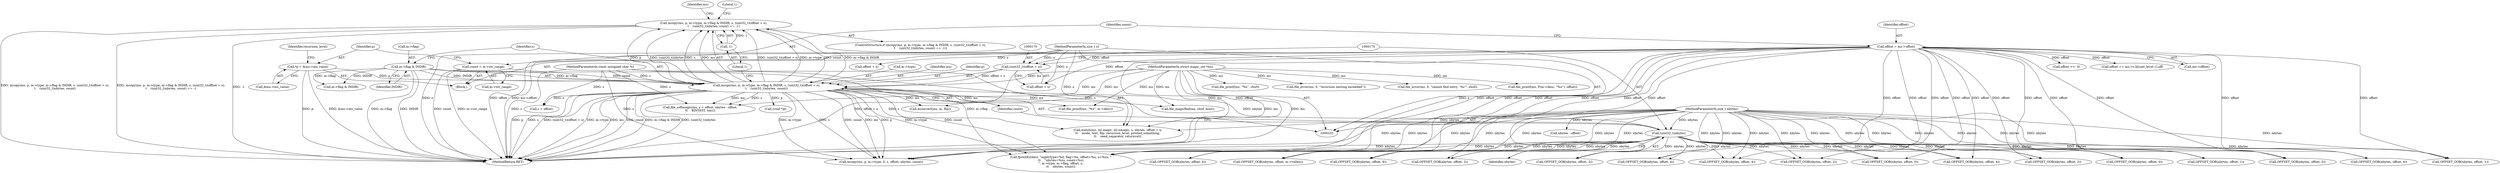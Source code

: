 digraph "0_file_447558595a3650db2886cd2f416ad0beba965801@API" {
"1000156" [label="(Call,mcopy(ms, p, m->type, m->flag & INDIR, s, (uint32_t)(offset + o),\n\t    (uint32_t)nbytes, count) == -1)"];
"1000157" [label="(Call,mcopy(ms, p, m->type, m->flag & INDIR, s, (uint32_t)(offset + o),\n\t    (uint32_t)nbytes, count))"];
"1000103" [label="(MethodParameterIn,struct magic_set *ms)"];
"1000136" [label="(Call,*p = &ms->ms_value)"];
"1000163" [label="(Call,m->flag & INDIR)"];
"1000104" [label="(MethodParameterIn,const unsigned char *s)"];
"1000169" [label="(Call,(uint32_t)(offset + o))"];
"1000119" [label="(Call,offset = ms->offset)"];
"1000107" [label="(MethodParameterIn,size_t o)"];
"1000174" [label="(Call,(uint32_t)nbytes)"];
"1000106" [label="(MethodParameterIn,size_t nbytes)"];
"1000125" [label="(Call,count = m->str_range)"];
"1000178" [label="(Call,-1)"];
"1002397" [label="(Call,OFFSET_OOB(nbytes, offset, 1))"];
"1000157" [label="(Call,mcopy(ms, p, m->type, m->flag & INDIR, s, (uint32_t)(offset + o),\n\t    (uint32_t)nbytes, count))"];
"1002265" [label="(Call,offset >>  0)"];
"1000138" [label="(Call,&ms->ms_value)"];
"1000119" [label="(Call,offset = ms->offset)"];
"1000156" [label="(Call,mcopy(ms, p, m->type, m->flag & INDIR, s, (uint32_t)(offset + o),\n\t    (uint32_t)nbytes, count) == -1)"];
"1000168" [label="(Identifier,s)"];
"1000103" [label="(MethodParameterIn,struct magic_set *ms)"];
"1002510" [label="(Call,nbytes - offset)"];
"1000163" [label="(Call,m->flag & INDIR)"];
"1001073" [label="(Call,OFFSET_OOB(nbytes, offset, 4))"];
"1000155" [label="(ControlStructure,if (mcopy(ms, p, m->type, m->flag & INDIR, s, (uint32_t)(offset + o),\n\t    (uint32_t)nbytes, count) == -1))"];
"1002564" [label="(Call,file_printf(ms, F(m->desc, \"%u\"), offset))"];
"1000136" [label="(Call,*p = &ms->ms_value)"];
"1000752" [label="(Call,OFFSET_OOB(nbytes, offset, 2))"];
"1000966" [label="(Call,OFFSET_OOB(nbytes, offset, 2))"];
"1000176" [label="(Identifier,nbytes)"];
"1002349" [label="(Call,mcopy(ms, p, m->type, 0, s, offset, nbytes, count))"];
"1000177" [label="(Identifier,count)"];
"1000538" [label="(Call,OFFSET_OOB(nbytes, offset, 2))"];
"1001790" [label="(Call,OFFSET_OOB(nbytes, offset, 4))"];
"1000192" [label="(Call,fprintf(stderr, \"mget(type=%d, flag=%x, offset=%u, o=%zu, \"\n\t\t    \"nbytes=%zu, count=%u)\n\", m->type, m->flag, offset, o,\n\t\t    nbytes, count))"];
"1002705" [label="(Call,mconvert(ms, m, flip))"];
"1000164" [label="(Call,m->flag)"];
"1002453" [label="(Call,OFFSET_OOB(nbytes, offset, m->vallen))"];
"1000160" [label="(Call,m->type)"];
"1000169" [label="(Call,(uint32_t)(offset + o))"];
"1000174" [label="(Call,(uint32_t)nbytes)"];
"1000209" [label="(Call,(void *)p)"];
"1002663" [label="(Call,offset + o)"];
"1000106" [label="(MethodParameterIn,size_t nbytes)"];
"1002713" [label="(MethodReturn,RET)"];
"1000107" [label="(MethodParameterIn,size_t o)"];
"1002505" [label="(Call,file_softmagic(ms, s + offset, nbytes - offset,\n\t\t    BINTEST, text))"];
"1002653" [label="(Call,match(ms, ml.magic, ml.nmagic, s, nbytes, offset + o,\n\t\t    mode, text, flip, recursion_level, printed_something,\n\t\t    need_separator, returnval))"];
"1000145" [label="(Identifier,recursion_level)"];
"1002431" [label="(Call,OFFSET_OOB(nbytes, offset, 4))"];
"1000104" [label="(MethodParameterIn,const unsigned char *s)"];
"1002579" [label="(Call,file_printf(ms, \"%s\", rbuf))"];
"1000187" [label="(Identifier,ms)"];
"1002686" [label="(Call,file_printf(ms, \"%s\", m->desc))"];
"1002148" [label="(Call,OFFSET_OOB(nbytes, offset, 4))"];
"1002408" [label="(Call,OFFSET_OOB(nbytes, offset, 2))"];
"1000126" [label="(Identifier,count)"];
"1002473" [label="(Call,OFFSET_OOB(nbytes, offset, 0))"];
"1002507" [label="(Call,s + offset)"];
"1000178" [label="(Call,-1)"];
"1000125" [label="(Call,count = m->str_range)"];
"1000158" [label="(Identifier,ms)"];
"1000116" [label="(Block,)"];
"1002621" [label="(Call,file_magicfind(ms, sbuf, &ml))"];
"1000120" [label="(Identifier,offset)"];
"1000167" [label="(Identifier,INDIR)"];
"1000137" [label="(Identifier,p)"];
"1001432" [label="(Call,OFFSET_OOB(nbytes, offset, 4))"];
"1002304" [label="(Call,offset += ms->c.li[cont_level-1].off)"];
"1000127" [label="(Call,m->str_range)"];
"1000217" [label="(Call,m->flag & INDIR)"];
"1000148" [label="(Call,file_error(ms, 0, \"recursion nesting exceeded\"))"];
"1002594" [label="(Call,OFFSET_OOB(nbytes, offset, 0))"];
"1000171" [label="(Call,offset + o)"];
"1002464" [label="(Call,OFFSET_OOB(nbytes, offset, 0))"];
"1000159" [label="(Identifier,p)"];
"1000432" [label="(Call,OFFSET_OOB(nbytes, offset, 1))"];
"1000121" [label="(Call,ms->offset)"];
"1002442" [label="(Call,OFFSET_OOB(nbytes, offset, 8))"];
"1000182" [label="(Literal,1)"];
"1002629" [label="(Call,file_error(ms, 0, \"cannot find entry `%s'\", sbuf))"];
"1000179" [label="(Literal,1)"];
"1000156" -> "1000155"  [label="AST: "];
"1000156" -> "1000178"  [label="CFG: "];
"1000157" -> "1000156"  [label="AST: "];
"1000178" -> "1000156"  [label="AST: "];
"1000182" -> "1000156"  [label="CFG: "];
"1000187" -> "1000156"  [label="CFG: "];
"1000156" -> "1002713"  [label="DDG: -1"];
"1000156" -> "1002713"  [label="DDG: mcopy(ms, p, m->type, m->flag & INDIR, s, (uint32_t)(offset + o),\n\t    (uint32_t)nbytes, count)"];
"1000156" -> "1002713"  [label="DDG: mcopy(ms, p, m->type, m->flag & INDIR, s, (uint32_t)(offset + o),\n\t    (uint32_t)nbytes, count) == -1"];
"1000157" -> "1000156"  [label="DDG: s"];
"1000157" -> "1000156"  [label="DDG: ms"];
"1000157" -> "1000156"  [label="DDG: (uint32_t)(offset + o)"];
"1000157" -> "1000156"  [label="DDG: m->type"];
"1000157" -> "1000156"  [label="DDG: count"];
"1000157" -> "1000156"  [label="DDG: m->flag & INDIR"];
"1000157" -> "1000156"  [label="DDG: p"];
"1000157" -> "1000156"  [label="DDG: (uint32_t)nbytes"];
"1000178" -> "1000156"  [label="DDG: 1"];
"1000157" -> "1000177"  [label="CFG: "];
"1000158" -> "1000157"  [label="AST: "];
"1000159" -> "1000157"  [label="AST: "];
"1000160" -> "1000157"  [label="AST: "];
"1000163" -> "1000157"  [label="AST: "];
"1000168" -> "1000157"  [label="AST: "];
"1000169" -> "1000157"  [label="AST: "];
"1000174" -> "1000157"  [label="AST: "];
"1000177" -> "1000157"  [label="AST: "];
"1000179" -> "1000157"  [label="CFG: "];
"1000157" -> "1002713"  [label="DDG: p"];
"1000157" -> "1002713"  [label="DDG: s"];
"1000157" -> "1002713"  [label="DDG: (uint32_t)(offset + o)"];
"1000157" -> "1002713"  [label="DDG: m->type"];
"1000157" -> "1002713"  [label="DDG: ms"];
"1000157" -> "1002713"  [label="DDG: count"];
"1000157" -> "1002713"  [label="DDG: m->flag & INDIR"];
"1000157" -> "1002713"  [label="DDG: (uint32_t)nbytes"];
"1000103" -> "1000157"  [label="DDG: ms"];
"1000136" -> "1000157"  [label="DDG: p"];
"1000163" -> "1000157"  [label="DDG: m->flag"];
"1000163" -> "1000157"  [label="DDG: INDIR"];
"1000104" -> "1000157"  [label="DDG: s"];
"1000169" -> "1000157"  [label="DDG: offset + o"];
"1000174" -> "1000157"  [label="DDG: nbytes"];
"1000125" -> "1000157"  [label="DDG: count"];
"1000157" -> "1000192"  [label="DDG: m->type"];
"1000157" -> "1000192"  [label="DDG: count"];
"1000157" -> "1000209"  [label="DDG: p"];
"1000157" -> "1002349"  [label="DDG: ms"];
"1000157" -> "1002349"  [label="DDG: p"];
"1000157" -> "1002349"  [label="DDG: m->type"];
"1000157" -> "1002349"  [label="DDG: s"];
"1000157" -> "1002349"  [label="DDG: count"];
"1000157" -> "1002505"  [label="DDG: ms"];
"1000157" -> "1002505"  [label="DDG: s"];
"1000157" -> "1002507"  [label="DDG: s"];
"1000157" -> "1002621"  [label="DDG: ms"];
"1000157" -> "1002653"  [label="DDG: s"];
"1000157" -> "1002686"  [label="DDG: ms"];
"1000157" -> "1002705"  [label="DDG: ms"];
"1000103" -> "1000102"  [label="AST: "];
"1000103" -> "1002713"  [label="DDG: ms"];
"1000103" -> "1000148"  [label="DDG: ms"];
"1000103" -> "1002349"  [label="DDG: ms"];
"1000103" -> "1002505"  [label="DDG: ms"];
"1000103" -> "1002564"  [label="DDG: ms"];
"1000103" -> "1002579"  [label="DDG: ms"];
"1000103" -> "1002621"  [label="DDG: ms"];
"1000103" -> "1002629"  [label="DDG: ms"];
"1000103" -> "1002653"  [label="DDG: ms"];
"1000103" -> "1002686"  [label="DDG: ms"];
"1000103" -> "1002705"  [label="DDG: ms"];
"1000136" -> "1000116"  [label="AST: "];
"1000136" -> "1000138"  [label="CFG: "];
"1000137" -> "1000136"  [label="AST: "];
"1000138" -> "1000136"  [label="AST: "];
"1000145" -> "1000136"  [label="CFG: "];
"1000136" -> "1002713"  [label="DDG: &ms->ms_value"];
"1000136" -> "1002713"  [label="DDG: p"];
"1000163" -> "1000167"  [label="CFG: "];
"1000164" -> "1000163"  [label="AST: "];
"1000167" -> "1000163"  [label="AST: "];
"1000168" -> "1000163"  [label="CFG: "];
"1000163" -> "1002713"  [label="DDG: m->flag"];
"1000163" -> "1002713"  [label="DDG: INDIR"];
"1000163" -> "1000192"  [label="DDG: m->flag"];
"1000163" -> "1000217"  [label="DDG: m->flag"];
"1000163" -> "1000217"  [label="DDG: INDIR"];
"1000104" -> "1000102"  [label="AST: "];
"1000104" -> "1002713"  [label="DDG: s"];
"1000104" -> "1002349"  [label="DDG: s"];
"1000104" -> "1002505"  [label="DDG: s"];
"1000104" -> "1002507"  [label="DDG: s"];
"1000104" -> "1002653"  [label="DDG: s"];
"1000169" -> "1000171"  [label="CFG: "];
"1000170" -> "1000169"  [label="AST: "];
"1000171" -> "1000169"  [label="AST: "];
"1000175" -> "1000169"  [label="CFG: "];
"1000169" -> "1002713"  [label="DDG: offset + o"];
"1000119" -> "1000169"  [label="DDG: offset"];
"1000107" -> "1000169"  [label="DDG: o"];
"1000119" -> "1000116"  [label="AST: "];
"1000119" -> "1000121"  [label="CFG: "];
"1000120" -> "1000119"  [label="AST: "];
"1000121" -> "1000119"  [label="AST: "];
"1000126" -> "1000119"  [label="CFG: "];
"1000119" -> "1002713"  [label="DDG: ms->offset"];
"1000119" -> "1002713"  [label="DDG: offset"];
"1000119" -> "1000171"  [label="DDG: offset"];
"1000119" -> "1000192"  [label="DDG: offset"];
"1000119" -> "1000432"  [label="DDG: offset"];
"1000119" -> "1000538"  [label="DDG: offset"];
"1000119" -> "1000752"  [label="DDG: offset"];
"1000119" -> "1000966"  [label="DDG: offset"];
"1000119" -> "1001073"  [label="DDG: offset"];
"1000119" -> "1001432"  [label="DDG: offset"];
"1000119" -> "1001790"  [label="DDG: offset"];
"1000119" -> "1002148"  [label="DDG: offset"];
"1000119" -> "1002265"  [label="DDG: offset"];
"1000119" -> "1002304"  [label="DDG: offset"];
"1000119" -> "1002349"  [label="DDG: offset"];
"1000119" -> "1002397"  [label="DDG: offset"];
"1000119" -> "1002408"  [label="DDG: offset"];
"1000119" -> "1002431"  [label="DDG: offset"];
"1000119" -> "1002442"  [label="DDG: offset"];
"1000119" -> "1002453"  [label="DDG: offset"];
"1000119" -> "1002464"  [label="DDG: offset"];
"1000119" -> "1002473"  [label="DDG: offset"];
"1000119" -> "1002594"  [label="DDG: offset"];
"1000107" -> "1000102"  [label="AST: "];
"1000107" -> "1002713"  [label="DDG: o"];
"1000107" -> "1000171"  [label="DDG: o"];
"1000107" -> "1000192"  [label="DDG: o"];
"1000107" -> "1002653"  [label="DDG: o"];
"1000107" -> "1002663"  [label="DDG: o"];
"1000174" -> "1000176"  [label="CFG: "];
"1000175" -> "1000174"  [label="AST: "];
"1000176" -> "1000174"  [label="AST: "];
"1000177" -> "1000174"  [label="CFG: "];
"1000174" -> "1002713"  [label="DDG: nbytes"];
"1000106" -> "1000174"  [label="DDG: nbytes"];
"1000174" -> "1000192"  [label="DDG: nbytes"];
"1000174" -> "1000432"  [label="DDG: nbytes"];
"1000174" -> "1000538"  [label="DDG: nbytes"];
"1000174" -> "1000752"  [label="DDG: nbytes"];
"1000174" -> "1000966"  [label="DDG: nbytes"];
"1000174" -> "1001073"  [label="DDG: nbytes"];
"1000174" -> "1001432"  [label="DDG: nbytes"];
"1000174" -> "1001790"  [label="DDG: nbytes"];
"1000174" -> "1002148"  [label="DDG: nbytes"];
"1000174" -> "1002349"  [label="DDG: nbytes"];
"1000174" -> "1002397"  [label="DDG: nbytes"];
"1000174" -> "1002408"  [label="DDG: nbytes"];
"1000174" -> "1002431"  [label="DDG: nbytes"];
"1000174" -> "1002442"  [label="DDG: nbytes"];
"1000174" -> "1002453"  [label="DDG: nbytes"];
"1000174" -> "1002464"  [label="DDG: nbytes"];
"1000174" -> "1002473"  [label="DDG: nbytes"];
"1000174" -> "1002594"  [label="DDG: nbytes"];
"1000106" -> "1000102"  [label="AST: "];
"1000106" -> "1002713"  [label="DDG: nbytes"];
"1000106" -> "1000192"  [label="DDG: nbytes"];
"1000106" -> "1000432"  [label="DDG: nbytes"];
"1000106" -> "1000538"  [label="DDG: nbytes"];
"1000106" -> "1000752"  [label="DDG: nbytes"];
"1000106" -> "1000966"  [label="DDG: nbytes"];
"1000106" -> "1001073"  [label="DDG: nbytes"];
"1000106" -> "1001432"  [label="DDG: nbytes"];
"1000106" -> "1001790"  [label="DDG: nbytes"];
"1000106" -> "1002148"  [label="DDG: nbytes"];
"1000106" -> "1002349"  [label="DDG: nbytes"];
"1000106" -> "1002397"  [label="DDG: nbytes"];
"1000106" -> "1002408"  [label="DDG: nbytes"];
"1000106" -> "1002431"  [label="DDG: nbytes"];
"1000106" -> "1002442"  [label="DDG: nbytes"];
"1000106" -> "1002453"  [label="DDG: nbytes"];
"1000106" -> "1002464"  [label="DDG: nbytes"];
"1000106" -> "1002473"  [label="DDG: nbytes"];
"1000106" -> "1002510"  [label="DDG: nbytes"];
"1000106" -> "1002594"  [label="DDG: nbytes"];
"1000106" -> "1002653"  [label="DDG: nbytes"];
"1000125" -> "1000116"  [label="AST: "];
"1000125" -> "1000127"  [label="CFG: "];
"1000126" -> "1000125"  [label="AST: "];
"1000127" -> "1000125"  [label="AST: "];
"1000137" -> "1000125"  [label="CFG: "];
"1000125" -> "1002713"  [label="DDG: count"];
"1000125" -> "1002713"  [label="DDG: m->str_range"];
"1000178" -> "1000179"  [label="CFG: "];
"1000179" -> "1000178"  [label="AST: "];
}
